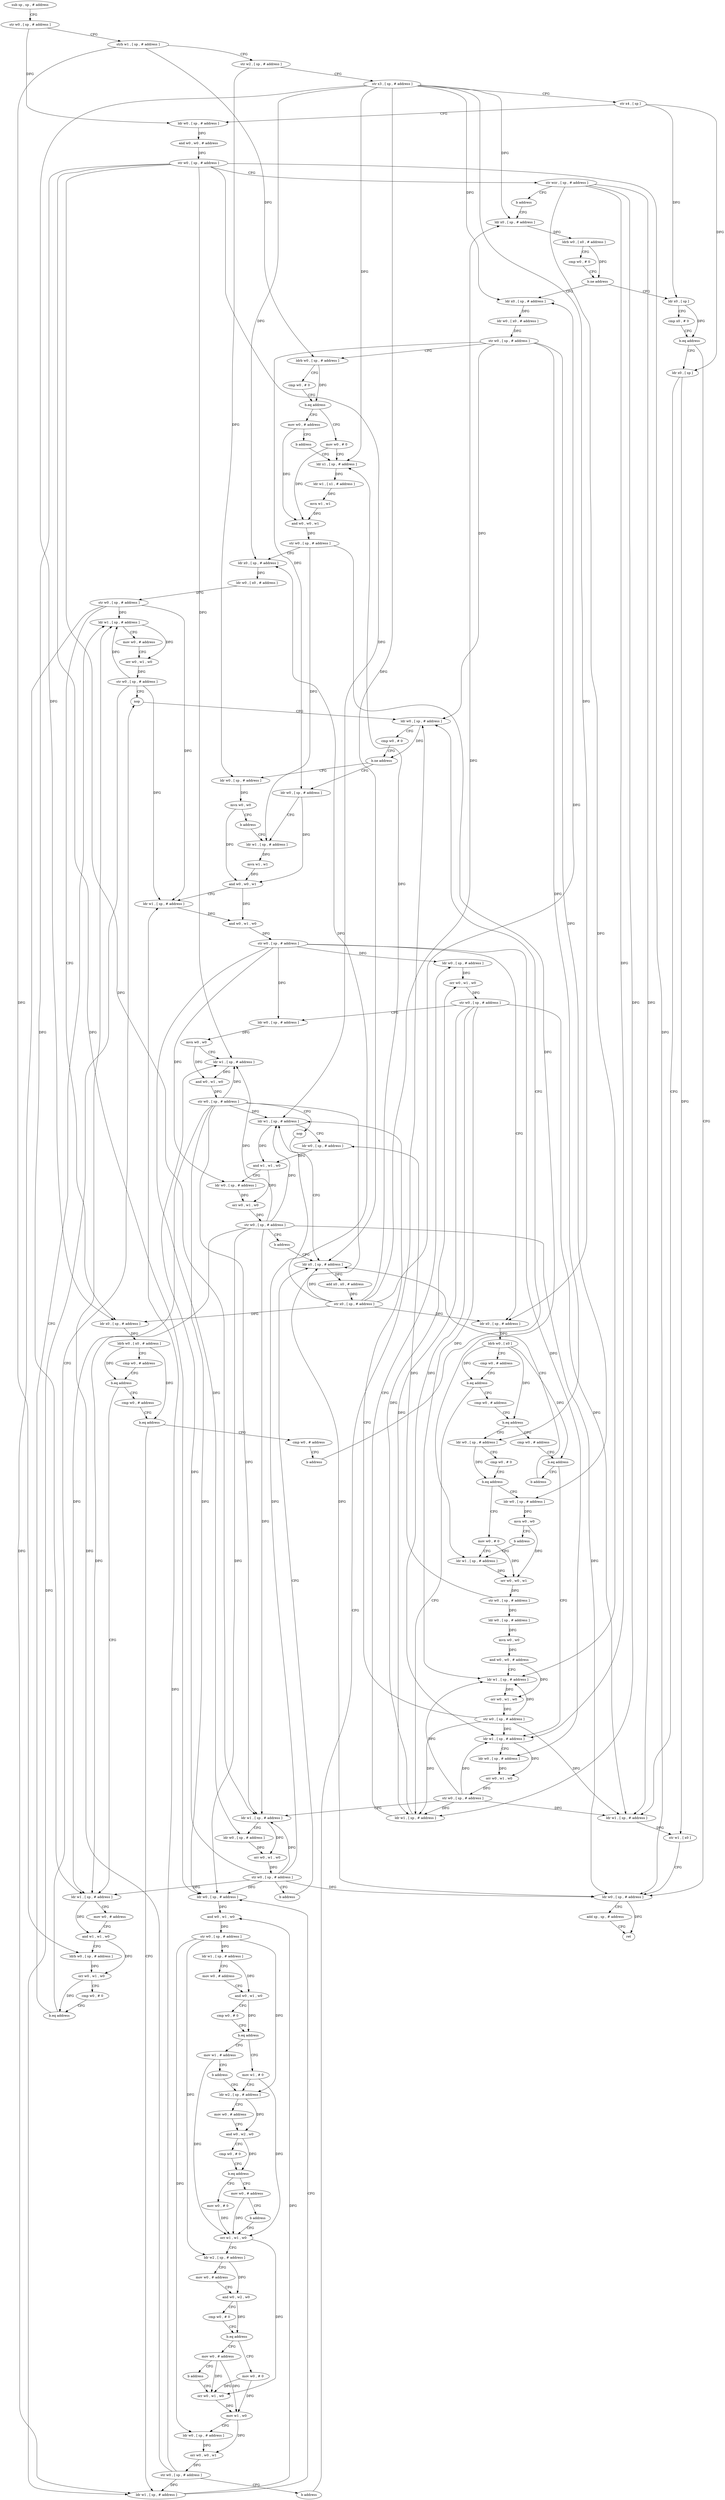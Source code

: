 digraph "func" {
"4335340" [label = "sub sp , sp , # address" ]
"4335344" [label = "str w0 , [ sp , # address ]" ]
"4335348" [label = "strb w1 , [ sp , # address ]" ]
"4335352" [label = "str w2 , [ sp , # address ]" ]
"4335356" [label = "str x3 , [ sp , # address ]" ]
"4335360" [label = "str x4 , [ sp ]" ]
"4335364" [label = "ldr w0 , [ sp , # address ]" ]
"4335368" [label = "and w0 , w0 , # address" ]
"4335372" [label = "str w0 , [ sp , # address ]" ]
"4335376" [label = "str wzr , [ sp , # address ]" ]
"4335380" [label = "b address" ]
"4335940" [label = "ldr x0 , [ sp , # address ]" ]
"4335944" [label = "ldrb w0 , [ x0 , # address ]" ]
"4335948" [label = "cmp w0 , # 0" ]
"4335952" [label = "b.ne address" ]
"4335384" [label = "ldr x0 , [ sp , # address ]" ]
"4335956" [label = "ldr x0 , [ sp ]" ]
"4335388" [label = "ldr w0 , [ x0 , # address ]" ]
"4335392" [label = "str w0 , [ sp , # address ]" ]
"4335396" [label = "ldrb w0 , [ sp , # address ]" ]
"4335400" [label = "cmp w0 , # 0" ]
"4335404" [label = "b.eq address" ]
"4335416" [label = "mov w0 , # 0" ]
"4335408" [label = "mov w0 , # address" ]
"4335960" [label = "cmp x0 , # 0" ]
"4335964" [label = "b.eq address" ]
"4335980" [label = "ldr w0 , [ sp , # address ]" ]
"4335968" [label = "ldr x0 , [ sp ]" ]
"4335420" [label = "ldr x1 , [ sp , # address ]" ]
"4335412" [label = "b address" ]
"4335984" [label = "add sp , sp , # address" ]
"4335988" [label = "ret" ]
"4335972" [label = "ldr w1 , [ sp , # address ]" ]
"4335976" [label = "str w1 , [ x0 ]" ]
"4335624" [label = "ldr w1 , [ sp , # address ]" ]
"4335628" [label = "mov w0 , # address" ]
"4335632" [label = "and w1 , w1 , w0" ]
"4335636" [label = "ldrb w0 , [ sp , # address ]" ]
"4335640" [label = "orr w0 , w1 , w0" ]
"4335644" [label = "cmp w0 , # 0" ]
"4335648" [label = "b.eq address" ]
"4335668" [label = "nop" ]
"4335652" [label = "ldr w1 , [ sp , # address ]" ]
"4335468" [label = "cmp w0 , # address" ]
"4335472" [label = "b.eq address" ]
"4335484" [label = "ldr w1 , [ sp , # address ]" ]
"4335476" [label = "cmp w0 , # address" ]
"4335424" [label = "ldr w1 , [ x1 , # address ]" ]
"4335428" [label = "mvn w1 , w1" ]
"4335432" [label = "and w0 , w0 , w1" ]
"4335436" [label = "str w0 , [ sp , # address ]" ]
"4335440" [label = "ldr x0 , [ sp , # address ]" ]
"4335444" [label = "ldr w0 , [ x0 , # address ]" ]
"4335448" [label = "str w0 , [ sp , # address ]" ]
"4335452" [label = "ldr x0 , [ sp , # address ]" ]
"4335456" [label = "ldrb w0 , [ x0 , # address ]" ]
"4335460" [label = "cmp w0 , # address" ]
"4335464" [label = "b.eq address" ]
"4335672" [label = "ldr w0 , [ sp , # address ]" ]
"4335656" [label = "mov w0 , # address" ]
"4335660" [label = "orr w0 , w1 , w0" ]
"4335664" [label = "str w0 , [ sp , # address ]" ]
"4335488" [label = "ldr w0 , [ sp , # address ]" ]
"4335492" [label = "and w0 , w1 , w0" ]
"4335496" [label = "str w0 , [ sp , # address ]" ]
"4335500" [label = "ldr w1 , [ sp , # address ]" ]
"4335504" [label = "mov w0 , # address" ]
"4335508" [label = "and w0 , w1 , w0" ]
"4335512" [label = "cmp w0 , # 0" ]
"4335516" [label = "b.eq address" ]
"4335528" [label = "mov w1 , # 0" ]
"4335520" [label = "mov w1 , # address" ]
"4335480" [label = "b address" ]
"4335696" [label = "ldr w0 , [ sp , # address ]" ]
"4335700" [label = "ldr w1 , [ sp , # address ]" ]
"4335684" [label = "ldr w0 , [ sp , # address ]" ]
"4335688" [label = "mvn w0 , w0" ]
"4335692" [label = "b address" ]
"4335532" [label = "ldr w2 , [ sp , # address ]" ]
"4335524" [label = "b address" ]
"4335676" [label = "cmp w0 , # 0" ]
"4335680" [label = "b.ne address" ]
"4335888" [label = "ldr w1 , [ sp , # address ]" ]
"4335892" [label = "ldr w0 , [ sp , # address ]" ]
"4335896" [label = "orr w0 , w1 , w0" ]
"4335900" [label = "str w0 , [ sp , # address ]" ]
"4335904" [label = "ldr w0 , [ sp , # address ]" ]
"4335908" [label = "mvn w0 , w0" ]
"4335912" [label = "ldr w1 , [ sp , # address ]" ]
"4335916" [label = "and w0 , w1 , w0" ]
"4335920" [label = "str w0 , [ sp , # address ]" ]
"4335924" [label = "nop" ]
"4335928" [label = "ldr x0 , [ sp , # address ]" ]
"4335740" [label = "cmp w0 , # address" ]
"4335744" [label = "b.eq address" ]
"4335760" [label = "ldr w0 , [ sp , # address ]" ]
"4335748" [label = "cmp w0 , # address" ]
"4335704" [label = "mvn w1 , w1" ]
"4335708" [label = "and w0 , w0 , w1" ]
"4335712" [label = "ldr w1 , [ sp , # address ]" ]
"4335716" [label = "and w0 , w1 , w0" ]
"4335720" [label = "str w0 , [ sp , # address ]" ]
"4335724" [label = "ldr x0 , [ sp , # address ]" ]
"4335728" [label = "ldrb w0 , [ x0 ]" ]
"4335732" [label = "cmp w0 , # address" ]
"4335736" [label = "b.eq address" ]
"4335560" [label = "mov w0 , # 0" ]
"4335564" [label = "orr w1 , w1 , w0" ]
"4335552" [label = "mov w0 , # address" ]
"4335556" [label = "b address" ]
"4335536" [label = "mov w0 , # address" ]
"4335540" [label = "and w0 , w2 , w0" ]
"4335544" [label = "cmp w0 , # 0" ]
"4335548" [label = "b.eq address" ]
"4335764" [label = "cmp w0 , # 0" ]
"4335768" [label = "b.eq address" ]
"4335784" [label = "mov w0 , # 0" ]
"4335772" [label = "ldr w0 , [ sp , # address ]" ]
"4335752" [label = "b.eq address" ]
"4335852" [label = "ldr w1 , [ sp , # address ]" ]
"4335756" [label = "b address" ]
"4335596" [label = "mov w0 , # 0" ]
"4335600" [label = "orr w0 , w1 , w0" ]
"4335588" [label = "mov w0 , # address" ]
"4335592" [label = "b address" ]
"4335568" [label = "ldr w2 , [ sp , # address ]" ]
"4335572" [label = "mov w0 , # address" ]
"4335576" [label = "and w0 , w2 , w0" ]
"4335580" [label = "cmp w0 , # 0" ]
"4335584" [label = "b.eq address" ]
"4335788" [label = "ldr w1 , [ sp , # address ]" ]
"4335776" [label = "mvn w0 , w0" ]
"4335780" [label = "b address" ]
"4335856" [label = "ldr w0 , [ sp , # address ]" ]
"4335860" [label = "orr w0 , w1 , w0" ]
"4335864" [label = "str w0 , [ sp , # address ]" ]
"4335868" [label = "ldr w1 , [ sp , # address ]" ]
"4335872" [label = "ldr w0 , [ sp , # address ]" ]
"4335876" [label = "orr w0 , w1 , w0" ]
"4335880" [label = "str w0 , [ sp , # address ]" ]
"4335884" [label = "b address" ]
"4335604" [label = "mov w1 , w0" ]
"4335608" [label = "ldr w0 , [ sp , # address ]" ]
"4335612" [label = "orr w0 , w0 , w1" ]
"4335616" [label = "str w0 , [ sp , # address ]" ]
"4335620" [label = "b address" ]
"4335932" [label = "add x0 , x0 , # address" ]
"4335936" [label = "str x0 , [ sp , # address ]" ]
"4335792" [label = "orr w0 , w0 , w1" ]
"4335796" [label = "str w0 , [ sp , # address ]" ]
"4335800" [label = "ldr w0 , [ sp , # address ]" ]
"4335804" [label = "mvn w0 , w0" ]
"4335808" [label = "and w0 , w0 , # address" ]
"4335812" [label = "ldr w1 , [ sp , # address ]" ]
"4335816" [label = "orr w0 , w1 , w0" ]
"4335820" [label = "str w0 , [ sp , # address ]" ]
"4335824" [label = "ldr w1 , [ sp , # address ]" ]
"4335828" [label = "ldr w0 , [ sp , # address ]" ]
"4335832" [label = "and w1 , w1 , w0" ]
"4335836" [label = "ldr w0 , [ sp , # address ]" ]
"4335840" [label = "orr w0 , w1 , w0" ]
"4335844" [label = "str w0 , [ sp , # address ]" ]
"4335848" [label = "b address" ]
"4335340" -> "4335344" [ label = "CFG" ]
"4335344" -> "4335348" [ label = "CFG" ]
"4335344" -> "4335364" [ label = "DFG" ]
"4335348" -> "4335352" [ label = "CFG" ]
"4335348" -> "4335396" [ label = "DFG" ]
"4335348" -> "4335636" [ label = "DFG" ]
"4335352" -> "4335356" [ label = "CFG" ]
"4335352" -> "4335684" [ label = "DFG" ]
"4335356" -> "4335360" [ label = "CFG" ]
"4335356" -> "4335940" [ label = "DFG" ]
"4335356" -> "4335384" [ label = "DFG" ]
"4335356" -> "4335420" [ label = "DFG" ]
"4335356" -> "4335440" [ label = "DFG" ]
"4335356" -> "4335452" [ label = "DFG" ]
"4335356" -> "4335724" [ label = "DFG" ]
"4335356" -> "4335928" [ label = "DFG" ]
"4335360" -> "4335364" [ label = "CFG" ]
"4335360" -> "4335956" [ label = "DFG" ]
"4335360" -> "4335968" [ label = "DFG" ]
"4335364" -> "4335368" [ label = "DFG" ]
"4335368" -> "4335372" [ label = "DFG" ]
"4335372" -> "4335376" [ label = "CFG" ]
"4335372" -> "4335980" [ label = "DFG" ]
"4335372" -> "4335624" [ label = "DFG" ]
"4335372" -> "4335488" [ label = "DFG" ]
"4335372" -> "4335912" [ label = "DFG" ]
"4335372" -> "4335868" [ label = "DFG" ]
"4335372" -> "4335824" [ label = "DFG" ]
"4335376" -> "4335380" [ label = "CFG" ]
"4335376" -> "4335972" [ label = "DFG" ]
"4335376" -> "4335888" [ label = "DFG" ]
"4335376" -> "4335852" [ label = "DFG" ]
"4335376" -> "4335812" [ label = "DFG" ]
"4335380" -> "4335940" [ label = "CFG" ]
"4335940" -> "4335944" [ label = "DFG" ]
"4335944" -> "4335948" [ label = "CFG" ]
"4335944" -> "4335952" [ label = "DFG" ]
"4335948" -> "4335952" [ label = "CFG" ]
"4335952" -> "4335384" [ label = "CFG" ]
"4335952" -> "4335956" [ label = "CFG" ]
"4335384" -> "4335388" [ label = "DFG" ]
"4335956" -> "4335960" [ label = "CFG" ]
"4335956" -> "4335964" [ label = "DFG" ]
"4335388" -> "4335392" [ label = "DFG" ]
"4335392" -> "4335396" [ label = "CFG" ]
"4335392" -> "4335672" [ label = "DFG" ]
"4335392" -> "4335696" [ label = "DFG" ]
"4335392" -> "4335760" [ label = "DFG" ]
"4335392" -> "4335772" [ label = "DFG" ]
"4335396" -> "4335400" [ label = "CFG" ]
"4335396" -> "4335404" [ label = "DFG" ]
"4335400" -> "4335404" [ label = "CFG" ]
"4335404" -> "4335416" [ label = "CFG" ]
"4335404" -> "4335408" [ label = "CFG" ]
"4335416" -> "4335420" [ label = "CFG" ]
"4335416" -> "4335432" [ label = "DFG" ]
"4335408" -> "4335412" [ label = "CFG" ]
"4335408" -> "4335432" [ label = "DFG" ]
"4335960" -> "4335964" [ label = "CFG" ]
"4335964" -> "4335980" [ label = "CFG" ]
"4335964" -> "4335968" [ label = "CFG" ]
"4335980" -> "4335984" [ label = "CFG" ]
"4335980" -> "4335988" [ label = "DFG" ]
"4335968" -> "4335972" [ label = "CFG" ]
"4335968" -> "4335976" [ label = "DFG" ]
"4335420" -> "4335424" [ label = "DFG" ]
"4335412" -> "4335420" [ label = "CFG" ]
"4335984" -> "4335988" [ label = "CFG" ]
"4335972" -> "4335976" [ label = "DFG" ]
"4335976" -> "4335980" [ label = "CFG" ]
"4335624" -> "4335628" [ label = "CFG" ]
"4335624" -> "4335632" [ label = "DFG" ]
"4335628" -> "4335632" [ label = "CFG" ]
"4335632" -> "4335636" [ label = "CFG" ]
"4335632" -> "4335640" [ label = "DFG" ]
"4335636" -> "4335640" [ label = "DFG" ]
"4335640" -> "4335644" [ label = "CFG" ]
"4335640" -> "4335648" [ label = "DFG" ]
"4335644" -> "4335648" [ label = "CFG" ]
"4335648" -> "4335668" [ label = "CFG" ]
"4335648" -> "4335652" [ label = "CFG" ]
"4335668" -> "4335672" [ label = "CFG" ]
"4335652" -> "4335656" [ label = "CFG" ]
"4335652" -> "4335660" [ label = "DFG" ]
"4335468" -> "4335472" [ label = "CFG" ]
"4335472" -> "4335484" [ label = "CFG" ]
"4335472" -> "4335476" [ label = "CFG" ]
"4335484" -> "4335488" [ label = "CFG" ]
"4335484" -> "4335492" [ label = "DFG" ]
"4335476" -> "4335480" [ label = "CFG" ]
"4335424" -> "4335428" [ label = "DFG" ]
"4335428" -> "4335432" [ label = "DFG" ]
"4335432" -> "4335436" [ label = "DFG" ]
"4335436" -> "4335440" [ label = "CFG" ]
"4335436" -> "4335700" [ label = "DFG" ]
"4335436" -> "4335788" [ label = "DFG" ]
"4335440" -> "4335444" [ label = "DFG" ]
"4335444" -> "4335448" [ label = "DFG" ]
"4335448" -> "4335452" [ label = "CFG" ]
"4335448" -> "4335652" [ label = "DFG" ]
"4335448" -> "4335484" [ label = "DFG" ]
"4335448" -> "4335712" [ label = "DFG" ]
"4335452" -> "4335456" [ label = "DFG" ]
"4335456" -> "4335460" [ label = "CFG" ]
"4335456" -> "4335464" [ label = "DFG" ]
"4335456" -> "4335472" [ label = "DFG" ]
"4335460" -> "4335464" [ label = "CFG" ]
"4335464" -> "4335624" [ label = "CFG" ]
"4335464" -> "4335468" [ label = "CFG" ]
"4335672" -> "4335676" [ label = "CFG" ]
"4335672" -> "4335680" [ label = "DFG" ]
"4335656" -> "4335660" [ label = "CFG" ]
"4335660" -> "4335664" [ label = "DFG" ]
"4335664" -> "4335668" [ label = "CFG" ]
"4335664" -> "4335652" [ label = "DFG" ]
"4335664" -> "4335484" [ label = "DFG" ]
"4335664" -> "4335712" [ label = "DFG" ]
"4335488" -> "4335492" [ label = "DFG" ]
"4335492" -> "4335496" [ label = "DFG" ]
"4335496" -> "4335500" [ label = "DFG" ]
"4335496" -> "4335532" [ label = "DFG" ]
"4335496" -> "4335568" [ label = "DFG" ]
"4335496" -> "4335608" [ label = "DFG" ]
"4335500" -> "4335504" [ label = "CFG" ]
"4335500" -> "4335508" [ label = "DFG" ]
"4335504" -> "4335508" [ label = "CFG" ]
"4335508" -> "4335512" [ label = "CFG" ]
"4335508" -> "4335516" [ label = "DFG" ]
"4335512" -> "4335516" [ label = "CFG" ]
"4335516" -> "4335528" [ label = "CFG" ]
"4335516" -> "4335520" [ label = "CFG" ]
"4335528" -> "4335532" [ label = "CFG" ]
"4335528" -> "4335564" [ label = "DFG" ]
"4335520" -> "4335524" [ label = "CFG" ]
"4335520" -> "4335564" [ label = "DFG" ]
"4335480" -> "4335672" [ label = "CFG" ]
"4335696" -> "4335700" [ label = "CFG" ]
"4335696" -> "4335708" [ label = "DFG" ]
"4335700" -> "4335704" [ label = "DFG" ]
"4335684" -> "4335688" [ label = "DFG" ]
"4335688" -> "4335692" [ label = "CFG" ]
"4335688" -> "4335708" [ label = "DFG" ]
"4335692" -> "4335700" [ label = "CFG" ]
"4335532" -> "4335536" [ label = "CFG" ]
"4335532" -> "4335540" [ label = "DFG" ]
"4335524" -> "4335532" [ label = "CFG" ]
"4335676" -> "4335680" [ label = "CFG" ]
"4335680" -> "4335696" [ label = "CFG" ]
"4335680" -> "4335684" [ label = "CFG" ]
"4335888" -> "4335892" [ label = "CFG" ]
"4335888" -> "4335896" [ label = "DFG" ]
"4335892" -> "4335896" [ label = "DFG" ]
"4335896" -> "4335900" [ label = "DFG" ]
"4335900" -> "4335904" [ label = "CFG" ]
"4335900" -> "4335972" [ label = "DFG" ]
"4335900" -> "4335888" [ label = "DFG" ]
"4335900" -> "4335852" [ label = "DFG" ]
"4335900" -> "4335812" [ label = "DFG" ]
"4335904" -> "4335908" [ label = "DFG" ]
"4335908" -> "4335912" [ label = "CFG" ]
"4335908" -> "4335916" [ label = "DFG" ]
"4335912" -> "4335916" [ label = "DFG" ]
"4335916" -> "4335920" [ label = "DFG" ]
"4335920" -> "4335924" [ label = "CFG" ]
"4335920" -> "4335980" [ label = "DFG" ]
"4335920" -> "4335624" [ label = "DFG" ]
"4335920" -> "4335488" [ label = "DFG" ]
"4335920" -> "4335912" [ label = "DFG" ]
"4335920" -> "4335868" [ label = "DFG" ]
"4335920" -> "4335824" [ label = "DFG" ]
"4335924" -> "4335928" [ label = "CFG" ]
"4335928" -> "4335932" [ label = "DFG" ]
"4335740" -> "4335744" [ label = "CFG" ]
"4335744" -> "4335760" [ label = "CFG" ]
"4335744" -> "4335748" [ label = "CFG" ]
"4335760" -> "4335764" [ label = "CFG" ]
"4335760" -> "4335768" [ label = "DFG" ]
"4335748" -> "4335752" [ label = "CFG" ]
"4335704" -> "4335708" [ label = "DFG" ]
"4335708" -> "4335712" [ label = "CFG" ]
"4335708" -> "4335716" [ label = "DFG" ]
"4335712" -> "4335716" [ label = "DFG" ]
"4335716" -> "4335720" [ label = "DFG" ]
"4335720" -> "4335724" [ label = "CFG" ]
"4335720" -> "4335892" [ label = "DFG" ]
"4335720" -> "4335904" [ label = "DFG" ]
"4335720" -> "4335856" [ label = "DFG" ]
"4335720" -> "4335872" [ label = "DFG" ]
"4335720" -> "4335836" [ label = "DFG" ]
"4335724" -> "4335728" [ label = "DFG" ]
"4335728" -> "4335732" [ label = "CFG" ]
"4335728" -> "4335736" [ label = "DFG" ]
"4335728" -> "4335744" [ label = "DFG" ]
"4335728" -> "4335752" [ label = "DFG" ]
"4335732" -> "4335736" [ label = "CFG" ]
"4335736" -> "4335888" [ label = "CFG" ]
"4335736" -> "4335740" [ label = "CFG" ]
"4335560" -> "4335564" [ label = "DFG" ]
"4335564" -> "4335568" [ label = "CFG" ]
"4335564" -> "4335600" [ label = "DFG" ]
"4335552" -> "4335556" [ label = "CFG" ]
"4335552" -> "4335564" [ label = "DFG" ]
"4335556" -> "4335564" [ label = "CFG" ]
"4335536" -> "4335540" [ label = "CFG" ]
"4335540" -> "4335544" [ label = "CFG" ]
"4335540" -> "4335548" [ label = "DFG" ]
"4335544" -> "4335548" [ label = "CFG" ]
"4335548" -> "4335560" [ label = "CFG" ]
"4335548" -> "4335552" [ label = "CFG" ]
"4335764" -> "4335768" [ label = "CFG" ]
"4335768" -> "4335784" [ label = "CFG" ]
"4335768" -> "4335772" [ label = "CFG" ]
"4335784" -> "4335788" [ label = "CFG" ]
"4335784" -> "4335792" [ label = "DFG" ]
"4335772" -> "4335776" [ label = "DFG" ]
"4335752" -> "4335852" [ label = "CFG" ]
"4335752" -> "4335756" [ label = "CFG" ]
"4335852" -> "4335856" [ label = "CFG" ]
"4335852" -> "4335860" [ label = "DFG" ]
"4335756" -> "4335928" [ label = "CFG" ]
"4335596" -> "4335600" [ label = "DFG" ]
"4335596" -> "4335604" [ label = "DFG" ]
"4335600" -> "4335604" [ label = "DFG" ]
"4335588" -> "4335592" [ label = "CFG" ]
"4335588" -> "4335600" [ label = "DFG" ]
"4335588" -> "4335604" [ label = "DFG" ]
"4335592" -> "4335600" [ label = "CFG" ]
"4335568" -> "4335572" [ label = "CFG" ]
"4335568" -> "4335576" [ label = "DFG" ]
"4335572" -> "4335576" [ label = "CFG" ]
"4335576" -> "4335580" [ label = "CFG" ]
"4335576" -> "4335584" [ label = "DFG" ]
"4335580" -> "4335584" [ label = "CFG" ]
"4335584" -> "4335596" [ label = "CFG" ]
"4335584" -> "4335588" [ label = "CFG" ]
"4335788" -> "4335792" [ label = "DFG" ]
"4335776" -> "4335780" [ label = "CFG" ]
"4335776" -> "4335792" [ label = "DFG" ]
"4335780" -> "4335788" [ label = "CFG" ]
"4335856" -> "4335860" [ label = "DFG" ]
"4335860" -> "4335864" [ label = "DFG" ]
"4335864" -> "4335868" [ label = "CFG" ]
"4335864" -> "4335972" [ label = "DFG" ]
"4335864" -> "4335888" [ label = "DFG" ]
"4335864" -> "4335852" [ label = "DFG" ]
"4335864" -> "4335812" [ label = "DFG" ]
"4335868" -> "4335872" [ label = "CFG" ]
"4335868" -> "4335876" [ label = "DFG" ]
"4335872" -> "4335876" [ label = "DFG" ]
"4335876" -> "4335880" [ label = "DFG" ]
"4335880" -> "4335884" [ label = "CFG" ]
"4335880" -> "4335980" [ label = "DFG" ]
"4335880" -> "4335624" [ label = "DFG" ]
"4335880" -> "4335488" [ label = "DFG" ]
"4335880" -> "4335912" [ label = "DFG" ]
"4335880" -> "4335868" [ label = "DFG" ]
"4335880" -> "4335824" [ label = "DFG" ]
"4335884" -> "4335928" [ label = "CFG" ]
"4335604" -> "4335608" [ label = "CFG" ]
"4335604" -> "4335612" [ label = "DFG" ]
"4335608" -> "4335612" [ label = "DFG" ]
"4335612" -> "4335616" [ label = "DFG" ]
"4335616" -> "4335620" [ label = "CFG" ]
"4335616" -> "4335652" [ label = "DFG" ]
"4335616" -> "4335484" [ label = "DFG" ]
"4335616" -> "4335712" [ label = "DFG" ]
"4335620" -> "4335672" [ label = "CFG" ]
"4335932" -> "4335936" [ label = "DFG" ]
"4335936" -> "4335940" [ label = "DFG" ]
"4335936" -> "4335384" [ label = "DFG" ]
"4335936" -> "4335420" [ label = "DFG" ]
"4335936" -> "4335440" [ label = "DFG" ]
"4335936" -> "4335452" [ label = "DFG" ]
"4335936" -> "4335724" [ label = "DFG" ]
"4335936" -> "4335928" [ label = "DFG" ]
"4335792" -> "4335796" [ label = "DFG" ]
"4335796" -> "4335800" [ label = "DFG" ]
"4335796" -> "4335828" [ label = "DFG" ]
"4335800" -> "4335804" [ label = "DFG" ]
"4335804" -> "4335808" [ label = "DFG" ]
"4335808" -> "4335812" [ label = "CFG" ]
"4335808" -> "4335816" [ label = "DFG" ]
"4335812" -> "4335816" [ label = "DFG" ]
"4335816" -> "4335820" [ label = "DFG" ]
"4335820" -> "4335824" [ label = "CFG" ]
"4335820" -> "4335972" [ label = "DFG" ]
"4335820" -> "4335888" [ label = "DFG" ]
"4335820" -> "4335852" [ label = "DFG" ]
"4335820" -> "4335812" [ label = "DFG" ]
"4335824" -> "4335828" [ label = "CFG" ]
"4335824" -> "4335832" [ label = "DFG" ]
"4335828" -> "4335832" [ label = "DFG" ]
"4335832" -> "4335836" [ label = "CFG" ]
"4335832" -> "4335840" [ label = "DFG" ]
"4335836" -> "4335840" [ label = "DFG" ]
"4335840" -> "4335844" [ label = "DFG" ]
"4335844" -> "4335848" [ label = "CFG" ]
"4335844" -> "4335980" [ label = "DFG" ]
"4335844" -> "4335624" [ label = "DFG" ]
"4335844" -> "4335488" [ label = "DFG" ]
"4335844" -> "4335912" [ label = "DFG" ]
"4335844" -> "4335868" [ label = "DFG" ]
"4335844" -> "4335824" [ label = "DFG" ]
"4335848" -> "4335928" [ label = "CFG" ]
}
